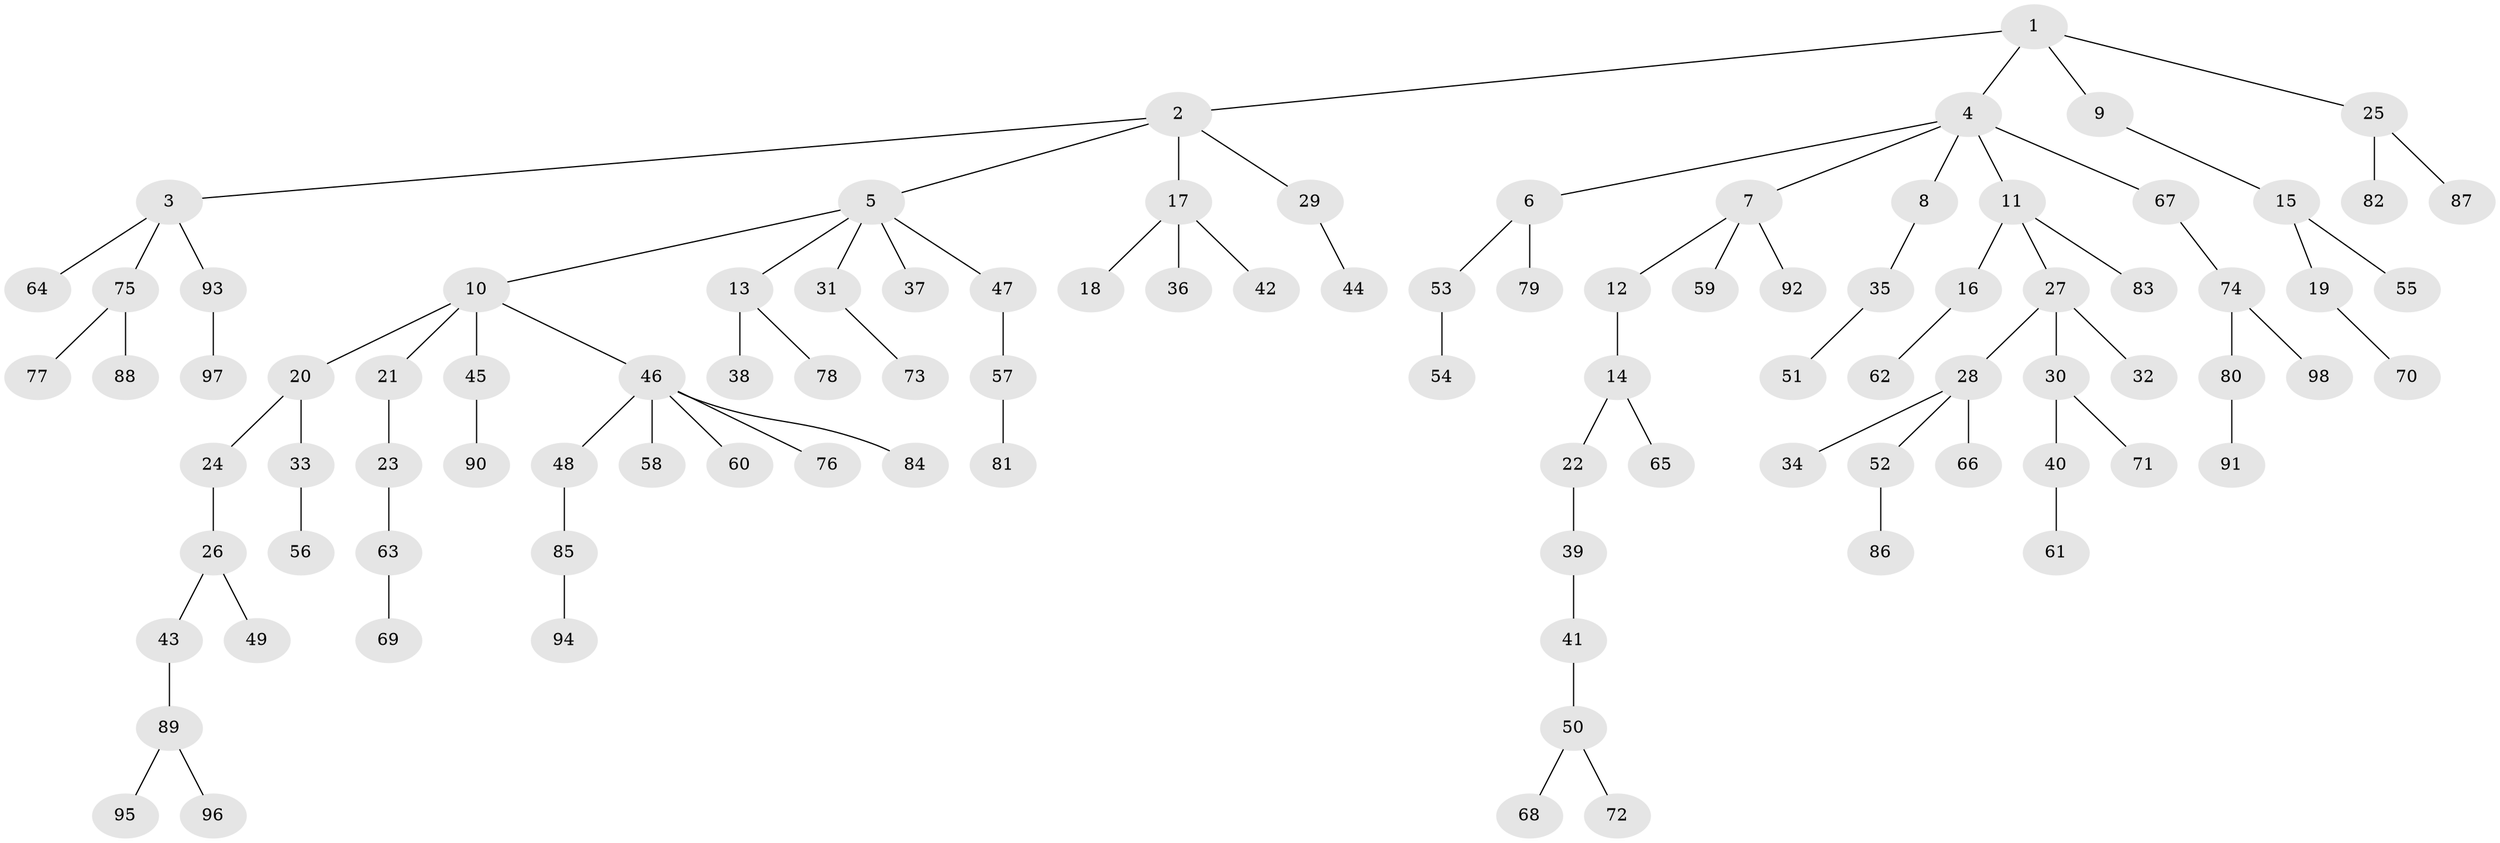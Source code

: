 // coarse degree distribution, {5: 0.08163265306122448, 4: 0.04081632653061224, 2: 0.3877551020408163, 3: 0.061224489795918366, 1: 0.42857142857142855}
// Generated by graph-tools (version 1.1) at 2025/37/03/04/25 23:37:25]
// undirected, 98 vertices, 97 edges
graph export_dot {
  node [color=gray90,style=filled];
  1;
  2;
  3;
  4;
  5;
  6;
  7;
  8;
  9;
  10;
  11;
  12;
  13;
  14;
  15;
  16;
  17;
  18;
  19;
  20;
  21;
  22;
  23;
  24;
  25;
  26;
  27;
  28;
  29;
  30;
  31;
  32;
  33;
  34;
  35;
  36;
  37;
  38;
  39;
  40;
  41;
  42;
  43;
  44;
  45;
  46;
  47;
  48;
  49;
  50;
  51;
  52;
  53;
  54;
  55;
  56;
  57;
  58;
  59;
  60;
  61;
  62;
  63;
  64;
  65;
  66;
  67;
  68;
  69;
  70;
  71;
  72;
  73;
  74;
  75;
  76;
  77;
  78;
  79;
  80;
  81;
  82;
  83;
  84;
  85;
  86;
  87;
  88;
  89;
  90;
  91;
  92;
  93;
  94;
  95;
  96;
  97;
  98;
  1 -- 2;
  1 -- 4;
  1 -- 9;
  1 -- 25;
  2 -- 3;
  2 -- 5;
  2 -- 17;
  2 -- 29;
  3 -- 64;
  3 -- 75;
  3 -- 93;
  4 -- 6;
  4 -- 7;
  4 -- 8;
  4 -- 11;
  4 -- 67;
  5 -- 10;
  5 -- 13;
  5 -- 31;
  5 -- 37;
  5 -- 47;
  6 -- 53;
  6 -- 79;
  7 -- 12;
  7 -- 59;
  7 -- 92;
  8 -- 35;
  9 -- 15;
  10 -- 20;
  10 -- 21;
  10 -- 45;
  10 -- 46;
  11 -- 16;
  11 -- 27;
  11 -- 83;
  12 -- 14;
  13 -- 38;
  13 -- 78;
  14 -- 22;
  14 -- 65;
  15 -- 19;
  15 -- 55;
  16 -- 62;
  17 -- 18;
  17 -- 36;
  17 -- 42;
  19 -- 70;
  20 -- 24;
  20 -- 33;
  21 -- 23;
  22 -- 39;
  23 -- 63;
  24 -- 26;
  25 -- 82;
  25 -- 87;
  26 -- 43;
  26 -- 49;
  27 -- 28;
  27 -- 30;
  27 -- 32;
  28 -- 34;
  28 -- 52;
  28 -- 66;
  29 -- 44;
  30 -- 40;
  30 -- 71;
  31 -- 73;
  33 -- 56;
  35 -- 51;
  39 -- 41;
  40 -- 61;
  41 -- 50;
  43 -- 89;
  45 -- 90;
  46 -- 48;
  46 -- 58;
  46 -- 60;
  46 -- 76;
  46 -- 84;
  47 -- 57;
  48 -- 85;
  50 -- 68;
  50 -- 72;
  52 -- 86;
  53 -- 54;
  57 -- 81;
  63 -- 69;
  67 -- 74;
  74 -- 80;
  74 -- 98;
  75 -- 77;
  75 -- 88;
  80 -- 91;
  85 -- 94;
  89 -- 95;
  89 -- 96;
  93 -- 97;
}

